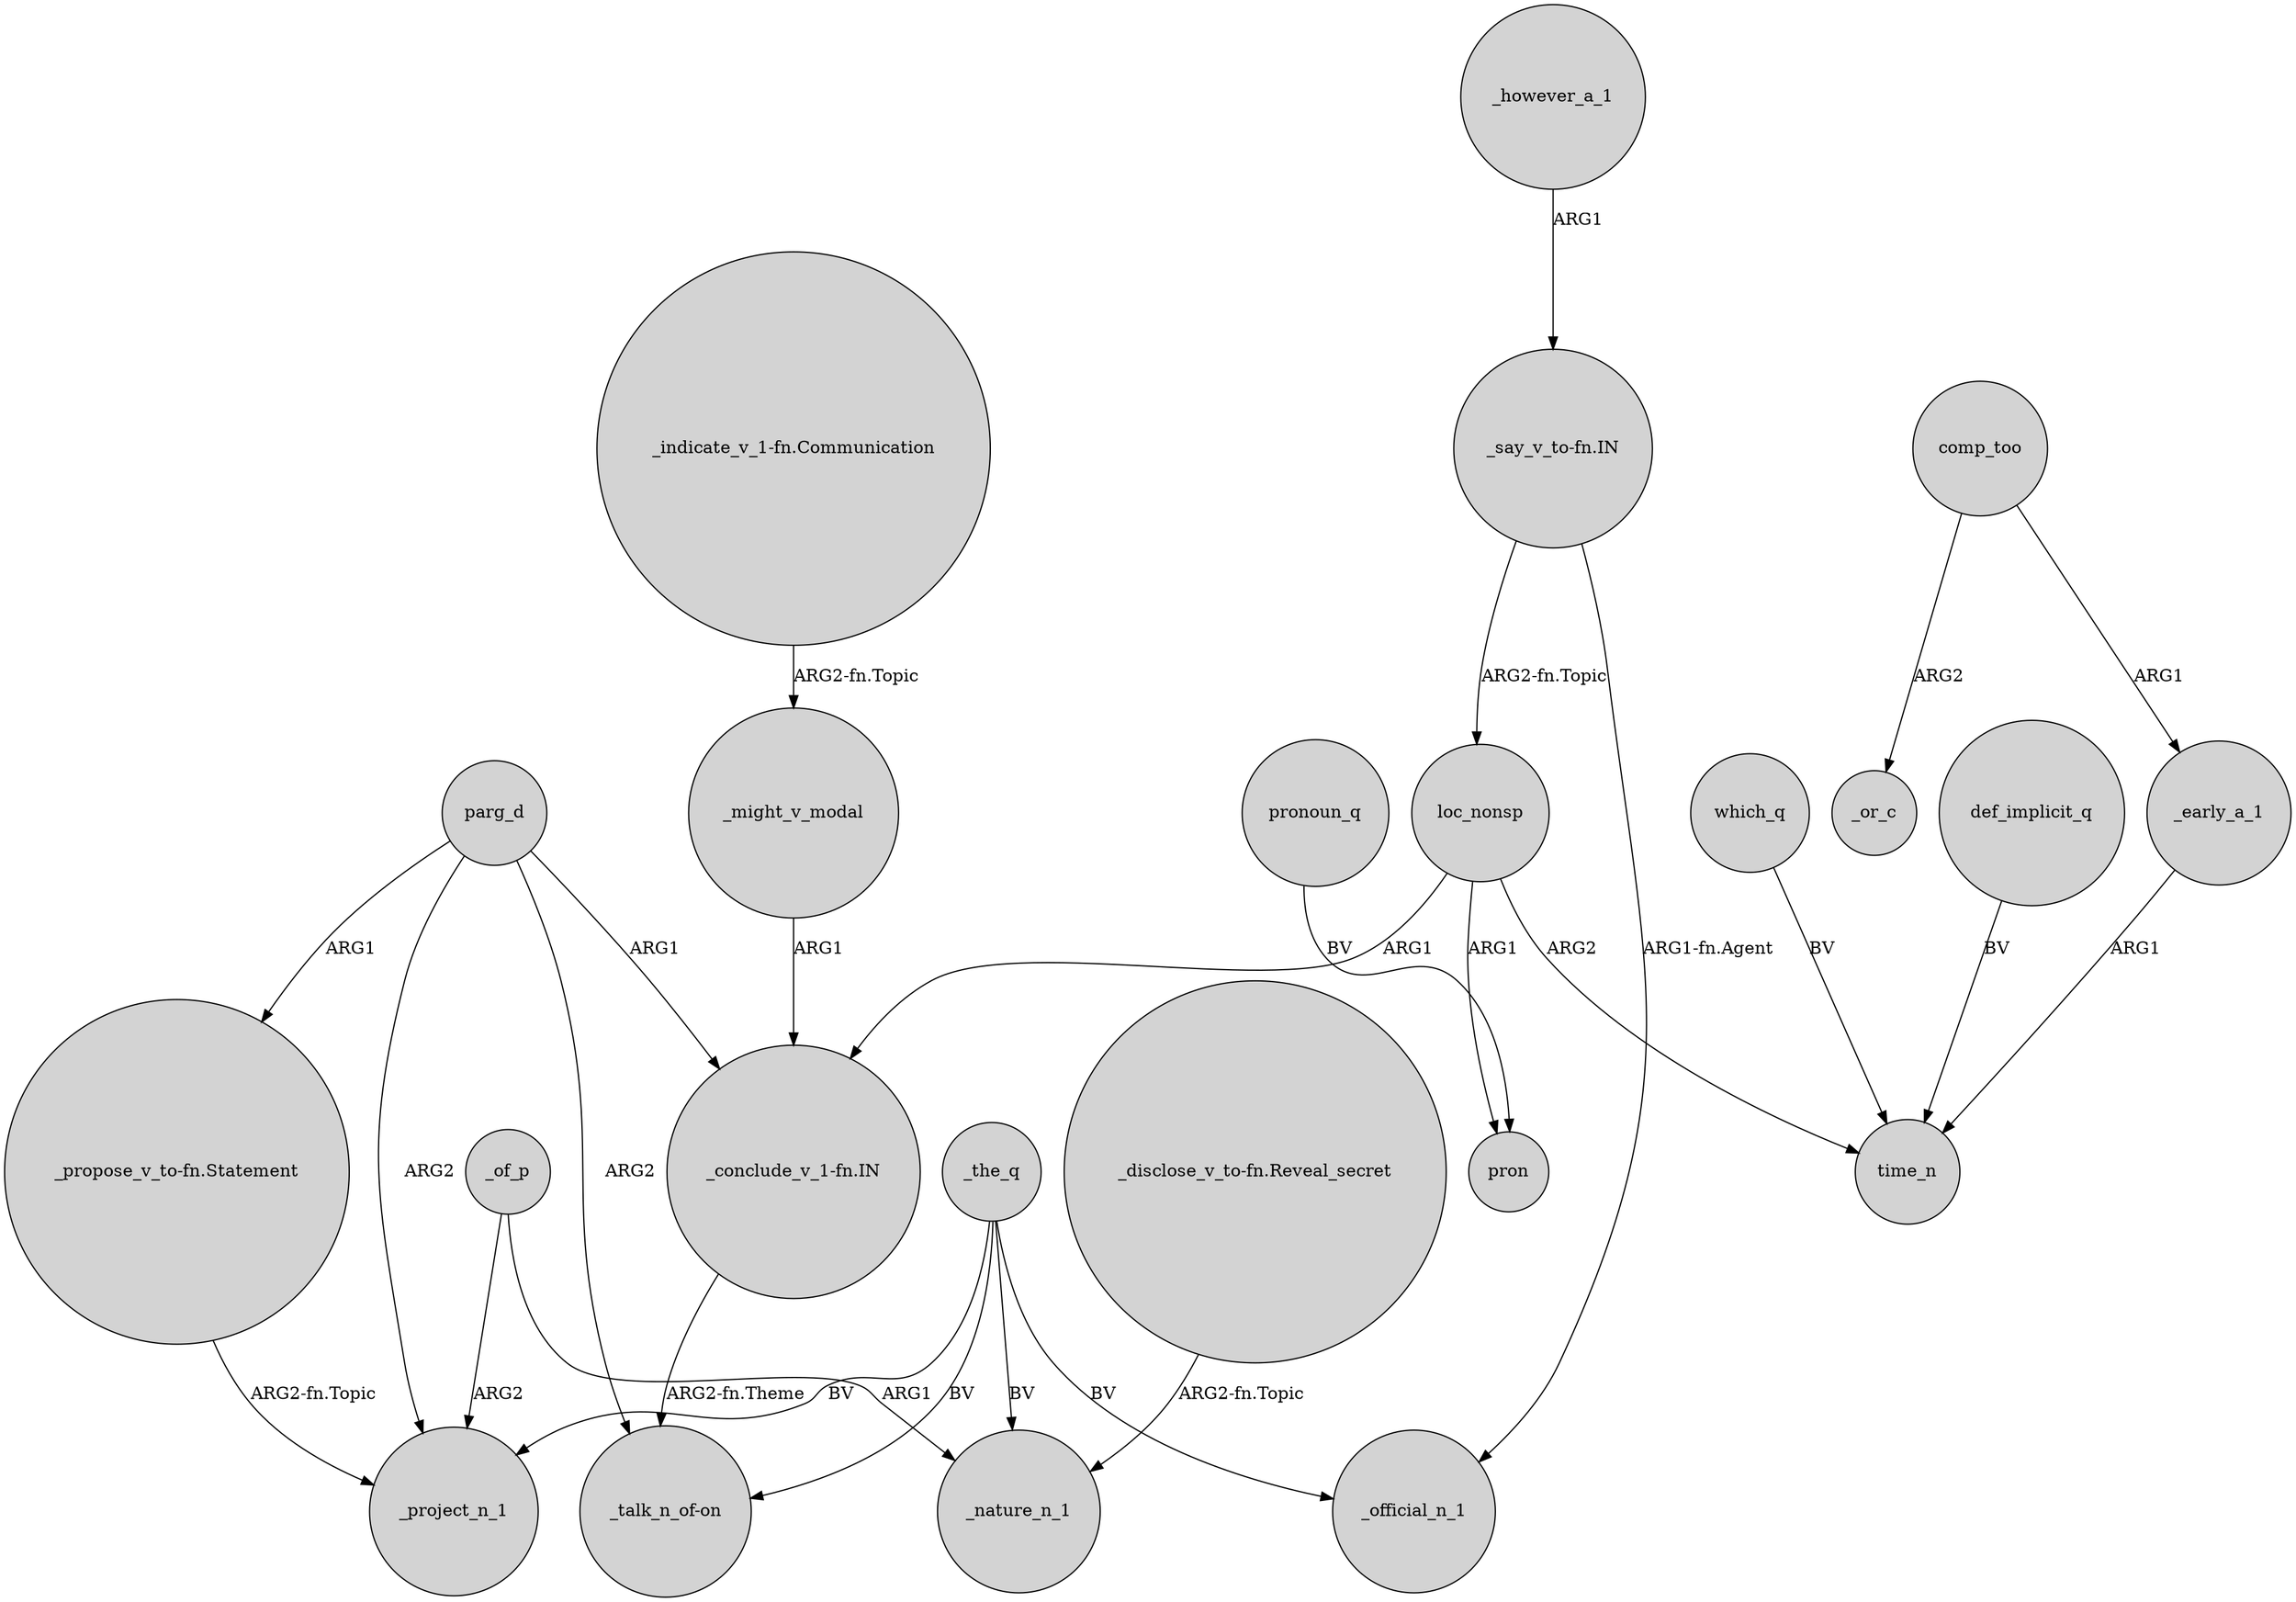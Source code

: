 digraph {
	node [shape=circle style=filled]
	parg_d -> "_talk_n_of-on" [label=ARG2]
	_the_q -> _official_n_1 [label=BV]
	comp_too -> _early_a_1 [label=ARG1]
	comp_too -> _or_c [label=ARG2]
	"_propose_v_to-fn.Statement" -> _project_n_1 [label="ARG2-fn.Topic"]
	loc_nonsp -> pron [label=ARG1]
	"_say_v_to-fn.IN" -> _official_n_1 [label="ARG1-fn.Agent"]
	"_disclose_v_to-fn.Reveal_secret" -> _nature_n_1 [label="ARG2-fn.Topic"]
	_of_p -> _nature_n_1 [label=ARG1]
	_the_q -> _project_n_1 [label=BV]
	which_q -> time_n [label=BV]
	parg_d -> "_propose_v_to-fn.Statement" [label=ARG1]
	_however_a_1 -> "_say_v_to-fn.IN" [label=ARG1]
	parg_d -> _project_n_1 [label=ARG2]
	loc_nonsp -> time_n [label=ARG2]
	"_conclude_v_1-fn.IN" -> "_talk_n_of-on" [label="ARG2-fn.Theme"]
	parg_d -> "_conclude_v_1-fn.IN" [label=ARG1]
	_the_q -> "_talk_n_of-on" [label=BV]
	_might_v_modal -> "_conclude_v_1-fn.IN" [label=ARG1]
	"_say_v_to-fn.IN" -> loc_nonsp [label="ARG2-fn.Topic"]
	pronoun_q -> pron [label=BV]
	_the_q -> _nature_n_1 [label=BV]
	"_indicate_v_1-fn.Communication" -> _might_v_modal [label="ARG2-fn.Topic"]
	loc_nonsp -> "_conclude_v_1-fn.IN" [label=ARG1]
	_early_a_1 -> time_n [label=ARG1]
	_of_p -> _project_n_1 [label=ARG2]
	def_implicit_q -> time_n [label=BV]
}
